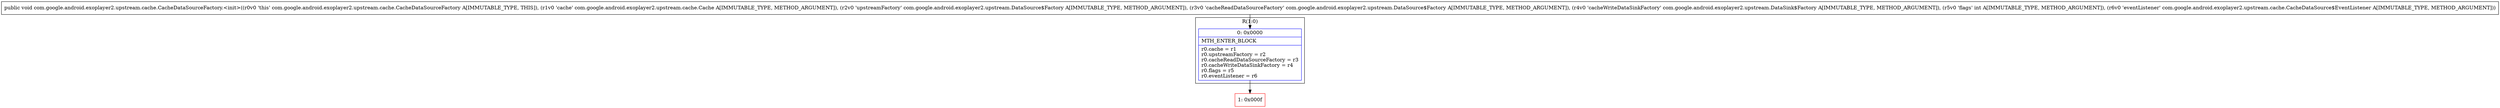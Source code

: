 digraph "CFG forcom.google.android.exoplayer2.upstream.cache.CacheDataSourceFactory.\<init\>(Lcom\/google\/android\/exoplayer2\/upstream\/cache\/Cache;Lcom\/google\/android\/exoplayer2\/upstream\/DataSource$Factory;Lcom\/google\/android\/exoplayer2\/upstream\/DataSource$Factory;Lcom\/google\/android\/exoplayer2\/upstream\/DataSink$Factory;ILcom\/google\/android\/exoplayer2\/upstream\/cache\/CacheDataSource$EventListener;)V" {
subgraph cluster_Region_1759662187 {
label = "R(1:0)";
node [shape=record,color=blue];
Node_0 [shape=record,label="{0\:\ 0x0000|MTH_ENTER_BLOCK\l|r0.cache = r1\lr0.upstreamFactory = r2\lr0.cacheReadDataSourceFactory = r3\lr0.cacheWriteDataSinkFactory = r4\lr0.flags = r5\lr0.eventListener = r6\l}"];
}
Node_1 [shape=record,color=red,label="{1\:\ 0x000f}"];
MethodNode[shape=record,label="{public void com.google.android.exoplayer2.upstream.cache.CacheDataSourceFactory.\<init\>((r0v0 'this' com.google.android.exoplayer2.upstream.cache.CacheDataSourceFactory A[IMMUTABLE_TYPE, THIS]), (r1v0 'cache' com.google.android.exoplayer2.upstream.cache.Cache A[IMMUTABLE_TYPE, METHOD_ARGUMENT]), (r2v0 'upstreamFactory' com.google.android.exoplayer2.upstream.DataSource$Factory A[IMMUTABLE_TYPE, METHOD_ARGUMENT]), (r3v0 'cacheReadDataSourceFactory' com.google.android.exoplayer2.upstream.DataSource$Factory A[IMMUTABLE_TYPE, METHOD_ARGUMENT]), (r4v0 'cacheWriteDataSinkFactory' com.google.android.exoplayer2.upstream.DataSink$Factory A[IMMUTABLE_TYPE, METHOD_ARGUMENT]), (r5v0 'flags' int A[IMMUTABLE_TYPE, METHOD_ARGUMENT]), (r6v0 'eventListener' com.google.android.exoplayer2.upstream.cache.CacheDataSource$EventListener A[IMMUTABLE_TYPE, METHOD_ARGUMENT])) }"];
MethodNode -> Node_0;
Node_0 -> Node_1;
}

